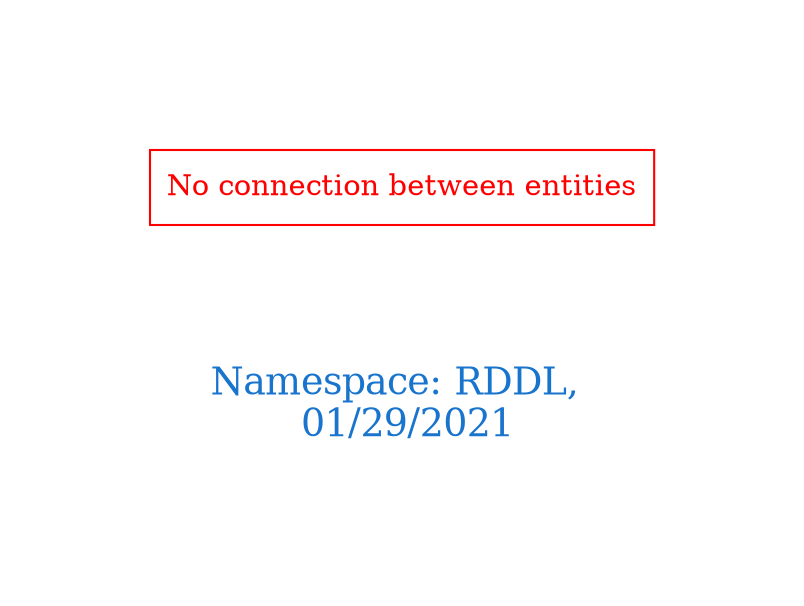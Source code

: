 digraph OGIT_ontology {
 graph [ rankdir= LR,pad=1 
fontsize = 18,
fontcolor= dodgerblue3,label = "\n\n\nNamespace: RDDL, \n 01/29/2021"];
node[shape=polygon];
edge [  color="gray81"];

"No connection between entities" [fontcolor = "red",color="red", shape="polygon"]
}
